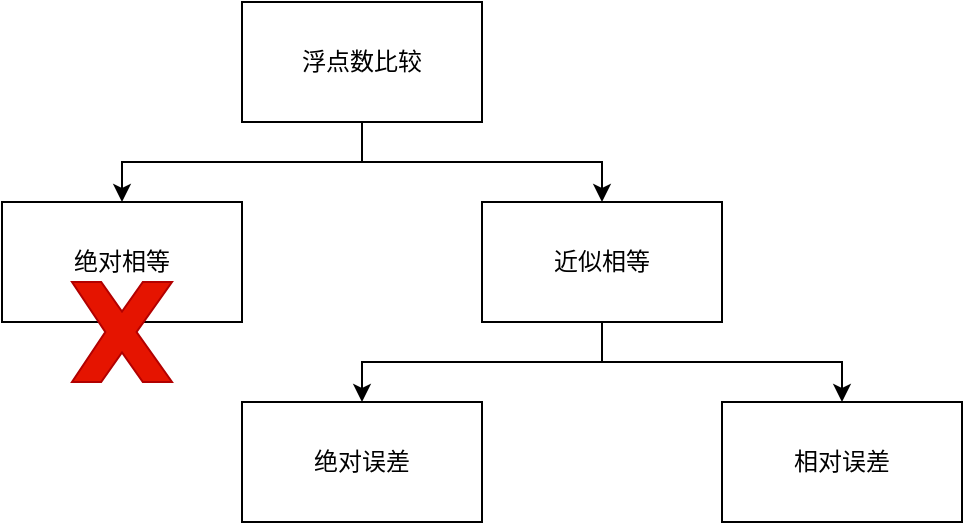 <mxfile version="20.5.1" type="github">
  <diagram id="NZFH9d3hrxWuOd6Zzw8H" name="Page-1">
    <mxGraphModel dx="1298" dy="734" grid="1" gridSize="10" guides="1" tooltips="1" connect="1" arrows="1" fold="1" page="1" pageScale="1" pageWidth="850" pageHeight="1100" math="0" shadow="0">
      <root>
        <mxCell id="0" />
        <mxCell id="1" parent="0" />
        <mxCell id="F1jbpbpb953r59AZ8gUn-8" style="edgeStyle=orthogonalEdgeStyle;rounded=0;orthogonalLoop=1;jettySize=auto;html=1;exitX=0.5;exitY=1;exitDx=0;exitDy=0;" edge="1" parent="1" source="F1jbpbpb953r59AZ8gUn-1" target="F1jbpbpb953r59AZ8gUn-2">
          <mxGeometry relative="1" as="geometry" />
        </mxCell>
        <mxCell id="F1jbpbpb953r59AZ8gUn-9" style="edgeStyle=orthogonalEdgeStyle;rounded=0;orthogonalLoop=1;jettySize=auto;html=1;exitX=0.5;exitY=1;exitDx=0;exitDy=0;" edge="1" parent="1" source="F1jbpbpb953r59AZ8gUn-1" target="F1jbpbpb953r59AZ8gUn-3">
          <mxGeometry relative="1" as="geometry" />
        </mxCell>
        <mxCell id="F1jbpbpb953r59AZ8gUn-1" value="浮点数比较" style="rounded=0;whiteSpace=wrap;html=1;" vertex="1" parent="1">
          <mxGeometry x="360" y="80" width="120" height="60" as="geometry" />
        </mxCell>
        <mxCell id="F1jbpbpb953r59AZ8gUn-2" value="绝对相等" style="rounded=0;whiteSpace=wrap;html=1;" vertex="1" parent="1">
          <mxGeometry x="240" y="180" width="120" height="60" as="geometry" />
        </mxCell>
        <mxCell id="F1jbpbpb953r59AZ8gUn-10" style="edgeStyle=orthogonalEdgeStyle;rounded=0;orthogonalLoop=1;jettySize=auto;html=1;exitX=0.5;exitY=1;exitDx=0;exitDy=0;" edge="1" parent="1" source="F1jbpbpb953r59AZ8gUn-3" target="F1jbpbpb953r59AZ8gUn-6">
          <mxGeometry relative="1" as="geometry" />
        </mxCell>
        <mxCell id="F1jbpbpb953r59AZ8gUn-11" style="edgeStyle=orthogonalEdgeStyle;rounded=0;orthogonalLoop=1;jettySize=auto;html=1;exitX=0.5;exitY=1;exitDx=0;exitDy=0;entryX=0.5;entryY=0;entryDx=0;entryDy=0;" edge="1" parent="1" source="F1jbpbpb953r59AZ8gUn-3" target="F1jbpbpb953r59AZ8gUn-7">
          <mxGeometry relative="1" as="geometry" />
        </mxCell>
        <mxCell id="F1jbpbpb953r59AZ8gUn-3" value="近似相等" style="rounded=0;whiteSpace=wrap;html=1;" vertex="1" parent="1">
          <mxGeometry x="480" y="180" width="120" height="60" as="geometry" />
        </mxCell>
        <mxCell id="F1jbpbpb953r59AZ8gUn-4" value="" style="verticalLabelPosition=bottom;verticalAlign=top;html=1;shape=mxgraph.basic.x;rounded=0;fillColor=#e51400;fontColor=#ffffff;strokeColor=#B20000;" vertex="1" parent="1">
          <mxGeometry x="275" y="220" width="50" height="50" as="geometry" />
        </mxCell>
        <mxCell id="F1jbpbpb953r59AZ8gUn-6" value="绝对误差" style="rounded=0;whiteSpace=wrap;html=1;" vertex="1" parent="1">
          <mxGeometry x="360" y="280" width="120" height="60" as="geometry" />
        </mxCell>
        <mxCell id="F1jbpbpb953r59AZ8gUn-7" value="相对误差" style="rounded=0;whiteSpace=wrap;html=1;" vertex="1" parent="1">
          <mxGeometry x="600" y="280" width="120" height="60" as="geometry" />
        </mxCell>
      </root>
    </mxGraphModel>
  </diagram>
</mxfile>
